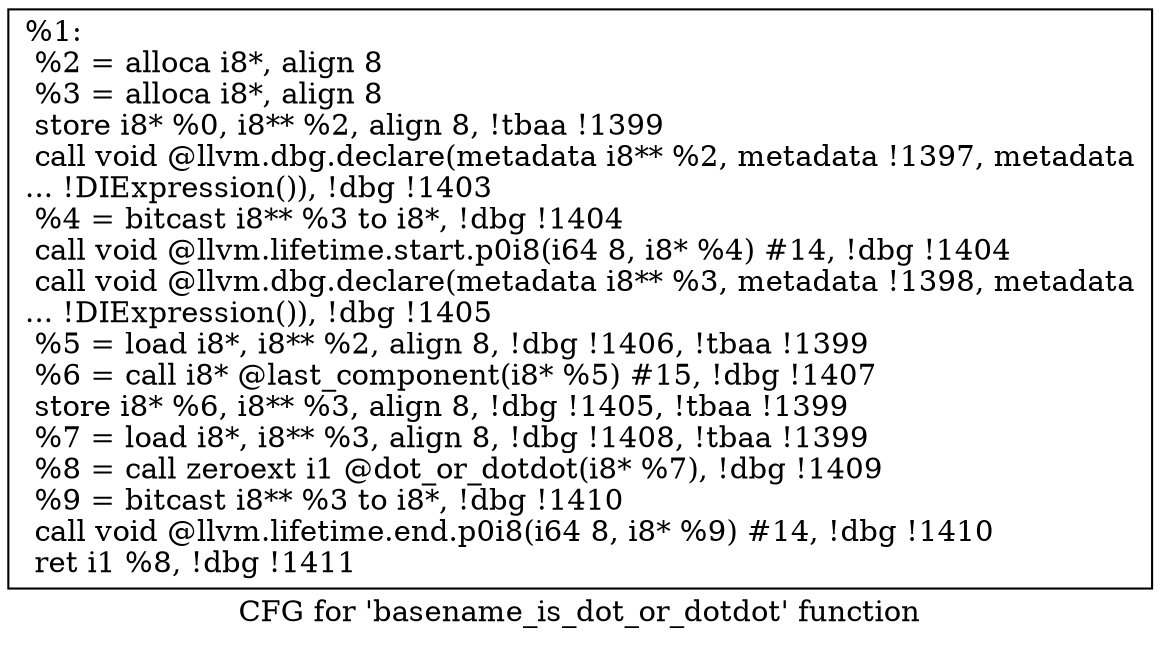 digraph "CFG for 'basename_is_dot_or_dotdot' function" {
	label="CFG for 'basename_is_dot_or_dotdot' function";

	Node0x22fc8c0 [shape=record,label="{%1:\l  %2 = alloca i8*, align 8\l  %3 = alloca i8*, align 8\l  store i8* %0, i8** %2, align 8, !tbaa !1399\l  call void @llvm.dbg.declare(metadata i8** %2, metadata !1397, metadata\l... !DIExpression()), !dbg !1403\l  %4 = bitcast i8** %3 to i8*, !dbg !1404\l  call void @llvm.lifetime.start.p0i8(i64 8, i8* %4) #14, !dbg !1404\l  call void @llvm.dbg.declare(metadata i8** %3, metadata !1398, metadata\l... !DIExpression()), !dbg !1405\l  %5 = load i8*, i8** %2, align 8, !dbg !1406, !tbaa !1399\l  %6 = call i8* @last_component(i8* %5) #15, !dbg !1407\l  store i8* %6, i8** %3, align 8, !dbg !1405, !tbaa !1399\l  %7 = load i8*, i8** %3, align 8, !dbg !1408, !tbaa !1399\l  %8 = call zeroext i1 @dot_or_dotdot(i8* %7), !dbg !1409\l  %9 = bitcast i8** %3 to i8*, !dbg !1410\l  call void @llvm.lifetime.end.p0i8(i64 8, i8* %9) #14, !dbg !1410\l  ret i1 %8, !dbg !1411\l}"];
}
